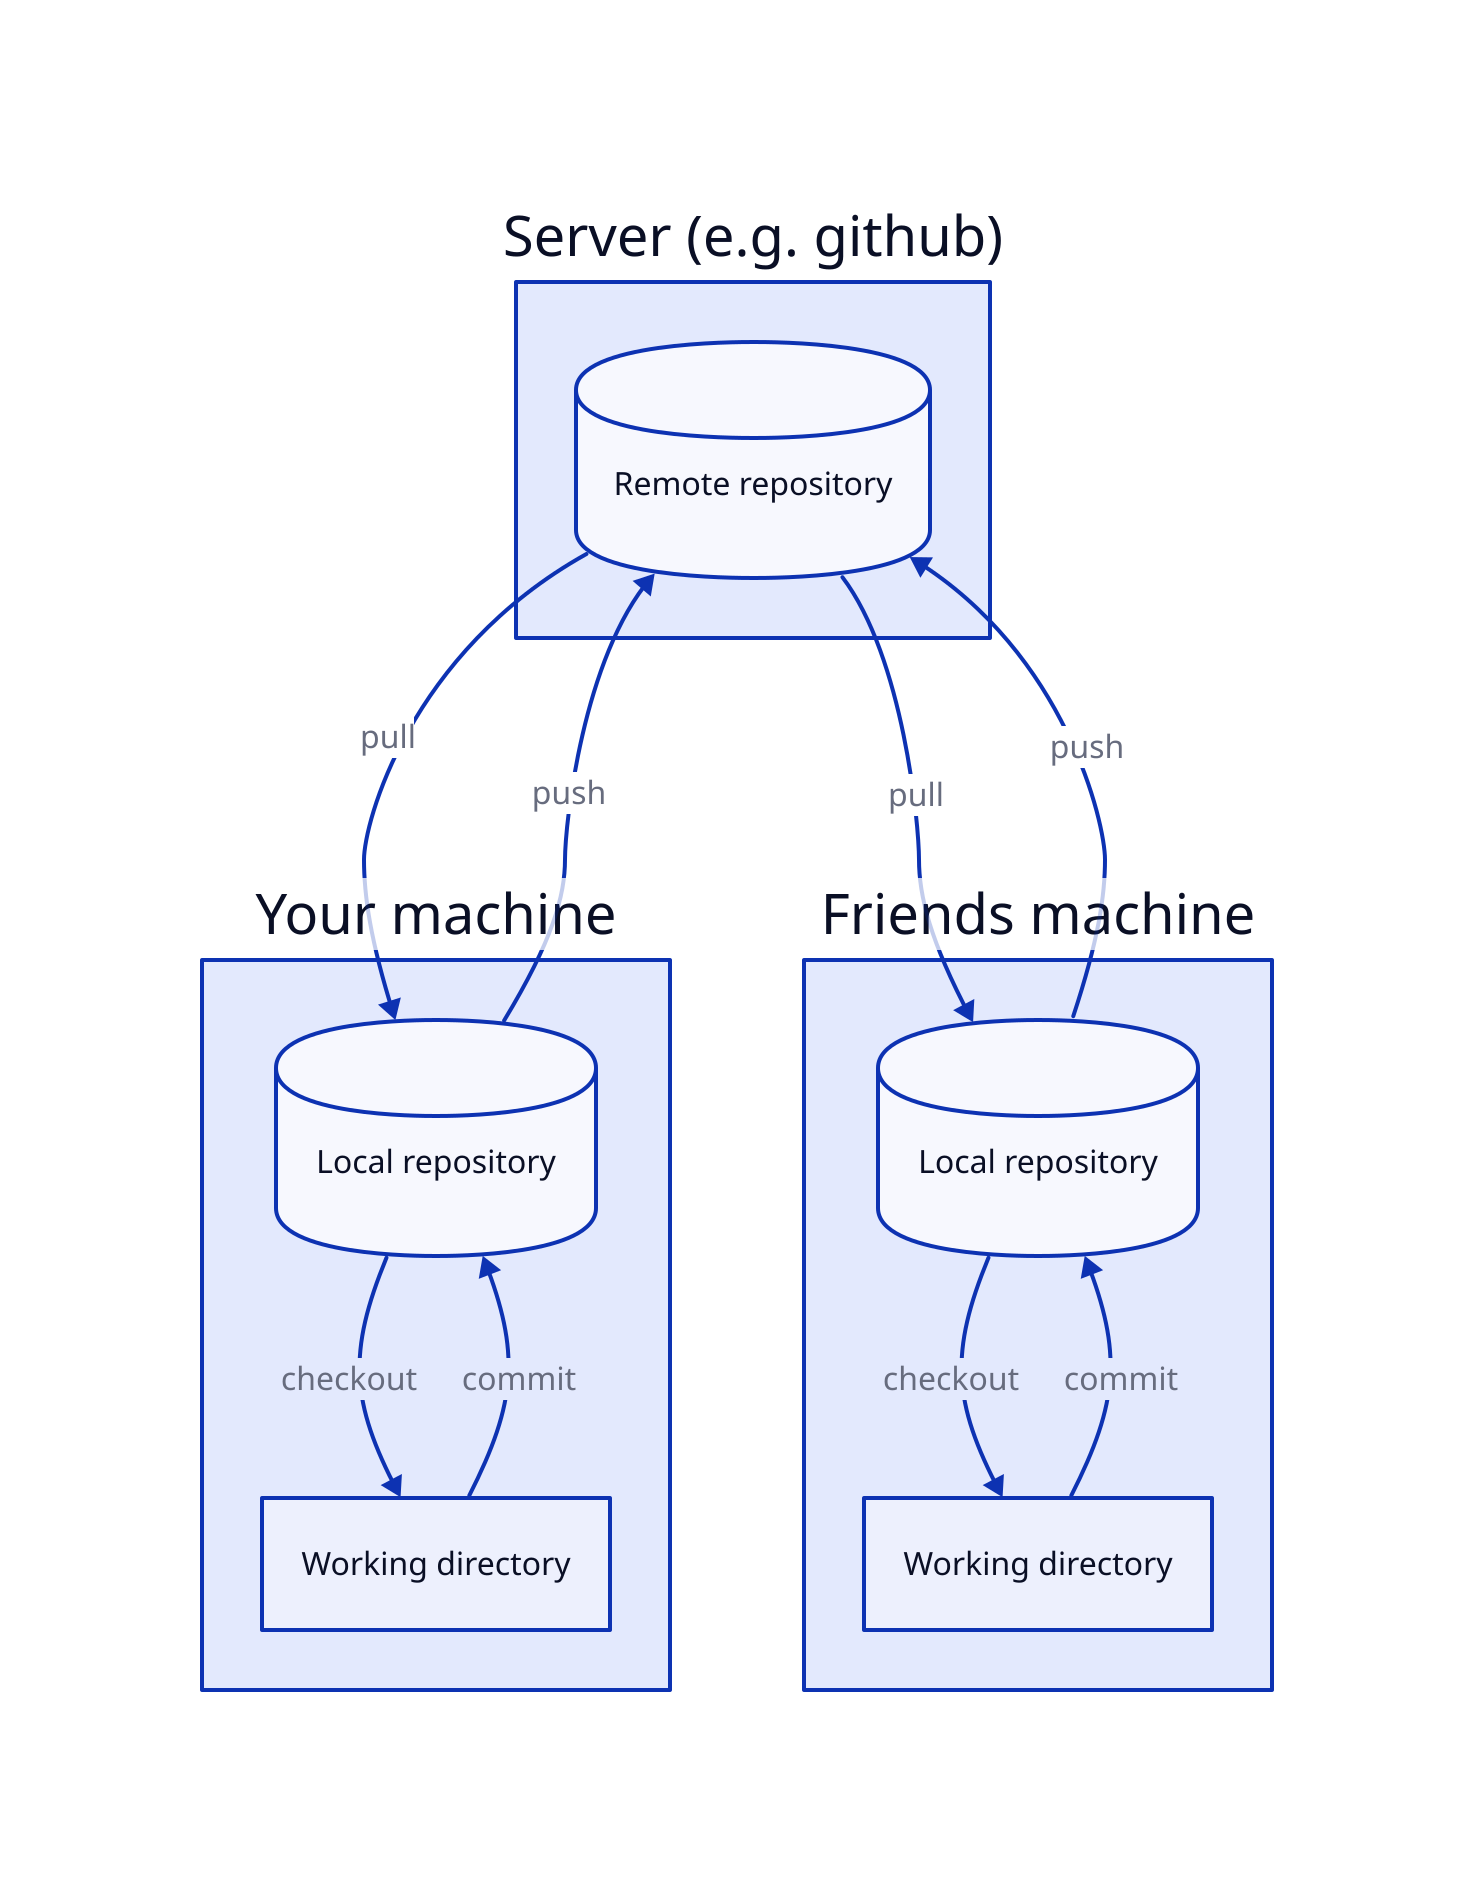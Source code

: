 # generate png file using:
# d2 --sketch --layout=dagre --pad 10 .\git_shared_repo.d2 .\git_shared_repo.png

# direction: right
remote: "Server (e.g. github)" {
  repo: Remote repository {
    shape: cylinder
  }
  repo
}

you: Your machine{
    wd: Working directory
    repo: Local repository {
        shape: cylinder
    }
    wd -> repo: commit
    wd <- repo: checkout
}

friend: Friends machine {
  wd: Working directory
  repo: Local repository {
    shape: cylinder
  }
  wd -> repo: commit
  wd <- repo: checkout
}

you.repo -> remote.repo: push
you.repo <- remote.repo: pull
friend.repo -> remote.repo: push
friend.repo <- remote.repo: pull
